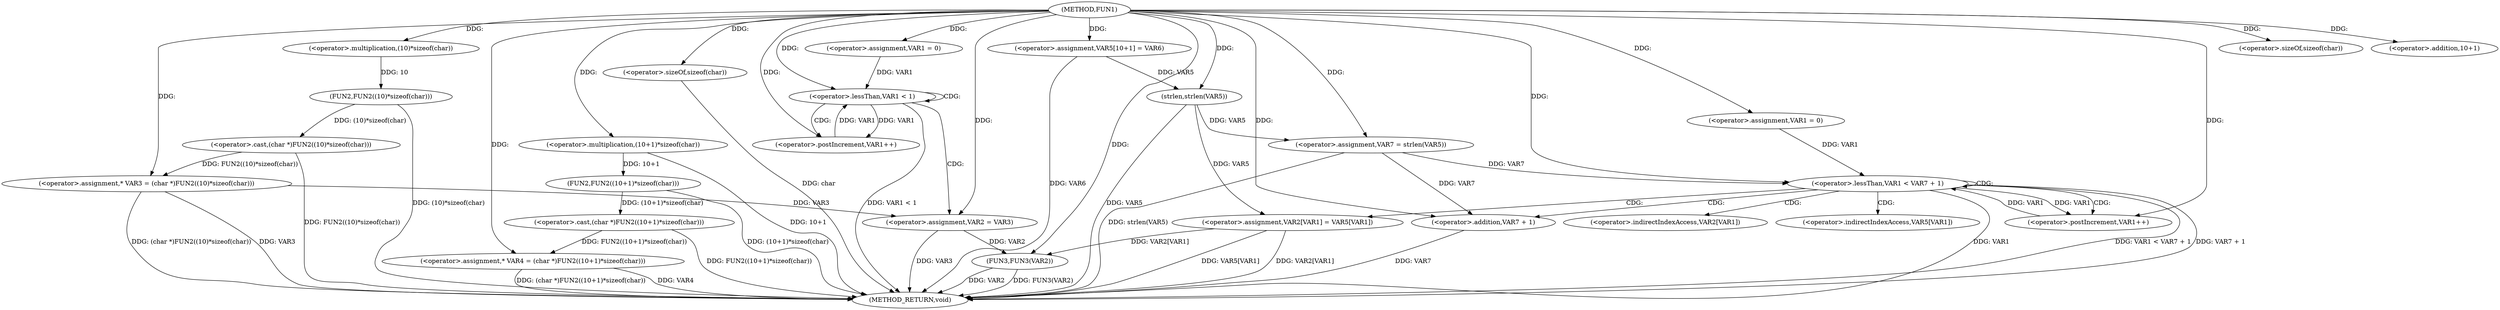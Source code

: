 digraph FUN1 {  
"1000100" [label = "(METHOD,FUN1)" ]
"1000171" [label = "(METHOD_RETURN,void)" ]
"1000105" [label = "(<operator>.assignment,* VAR3 = (char *)FUN2((10)*sizeof(char)))" ]
"1000107" [label = "(<operator>.cast,(char *)FUN2((10)*sizeof(char)))" ]
"1000109" [label = "(FUN2,FUN2((10)*sizeof(char)))" ]
"1000110" [label = "(<operator>.multiplication,(10)*sizeof(char))" ]
"1000112" [label = "(<operator>.sizeOf,sizeof(char))" ]
"1000115" [label = "(<operator>.assignment,* VAR4 = (char *)FUN2((10+1)*sizeof(char)))" ]
"1000117" [label = "(<operator>.cast,(char *)FUN2((10+1)*sizeof(char)))" ]
"1000119" [label = "(FUN2,FUN2((10+1)*sizeof(char)))" ]
"1000120" [label = "(<operator>.multiplication,(10+1)*sizeof(char))" ]
"1000121" [label = "(<operator>.addition,10+1)" ]
"1000124" [label = "(<operator>.sizeOf,sizeof(char))" ]
"1000127" [label = "(<operator>.assignment,VAR1 = 0)" ]
"1000130" [label = "(<operator>.lessThan,VAR1 < 1)" ]
"1000133" [label = "(<operator>.postIncrement,VAR1++)" ]
"1000136" [label = "(<operator>.assignment,VAR2 = VAR3)" ]
"1000141" [label = "(<operator>.assignment,VAR5[10+1] = VAR6)" ]
"1000146" [label = "(<operator>.assignment,VAR7 = strlen(VAR5))" ]
"1000148" [label = "(strlen,strlen(VAR5))" ]
"1000151" [label = "(<operator>.assignment,VAR1 = 0)" ]
"1000154" [label = "(<operator>.lessThan,VAR1 < VAR7 + 1)" ]
"1000156" [label = "(<operator>.addition,VAR7 + 1)" ]
"1000159" [label = "(<operator>.postIncrement,VAR1++)" ]
"1000162" [label = "(<operator>.assignment,VAR2[VAR1] = VAR5[VAR1])" ]
"1000169" [label = "(FUN3,FUN3(VAR2))" ]
"1000163" [label = "(<operator>.indirectIndexAccess,VAR2[VAR1])" ]
"1000166" [label = "(<operator>.indirectIndexAccess,VAR5[VAR1])" ]
  "1000130" -> "1000171"  [ label = "DDG: VAR1 < 1"] 
  "1000124" -> "1000171"  [ label = "DDG: char"] 
  "1000169" -> "1000171"  [ label = "DDG: FUN3(VAR2)"] 
  "1000156" -> "1000171"  [ label = "DDG: VAR7"] 
  "1000162" -> "1000171"  [ label = "DDG: VAR5[VAR1]"] 
  "1000154" -> "1000171"  [ label = "DDG: VAR1"] 
  "1000154" -> "1000171"  [ label = "DDG: VAR1 < VAR7 + 1"] 
  "1000169" -> "1000171"  [ label = "DDG: VAR2"] 
  "1000117" -> "1000171"  [ label = "DDG: FUN2((10+1)*sizeof(char))"] 
  "1000115" -> "1000171"  [ label = "DDG: VAR4"] 
  "1000115" -> "1000171"  [ label = "DDG: (char *)FUN2((10+1)*sizeof(char))"] 
  "1000105" -> "1000171"  [ label = "DDG: (char *)FUN2((10)*sizeof(char))"] 
  "1000120" -> "1000171"  [ label = "DDG: 10+1"] 
  "1000148" -> "1000171"  [ label = "DDG: VAR5"] 
  "1000146" -> "1000171"  [ label = "DDG: strlen(VAR5)"] 
  "1000109" -> "1000171"  [ label = "DDG: (10)*sizeof(char)"] 
  "1000119" -> "1000171"  [ label = "DDG: (10+1)*sizeof(char)"] 
  "1000141" -> "1000171"  [ label = "DDG: VAR6"] 
  "1000154" -> "1000171"  [ label = "DDG: VAR7 + 1"] 
  "1000136" -> "1000171"  [ label = "DDG: VAR3"] 
  "1000162" -> "1000171"  [ label = "DDG: VAR2[VAR1]"] 
  "1000105" -> "1000171"  [ label = "DDG: VAR3"] 
  "1000107" -> "1000171"  [ label = "DDG: FUN2((10)*sizeof(char))"] 
  "1000107" -> "1000105"  [ label = "DDG: FUN2((10)*sizeof(char))"] 
  "1000100" -> "1000105"  [ label = "DDG: "] 
  "1000109" -> "1000107"  [ label = "DDG: (10)*sizeof(char)"] 
  "1000110" -> "1000109"  [ label = "DDG: 10"] 
  "1000100" -> "1000110"  [ label = "DDG: "] 
  "1000100" -> "1000112"  [ label = "DDG: "] 
  "1000117" -> "1000115"  [ label = "DDG: FUN2((10+1)*sizeof(char))"] 
  "1000100" -> "1000115"  [ label = "DDG: "] 
  "1000119" -> "1000117"  [ label = "DDG: (10+1)*sizeof(char)"] 
  "1000120" -> "1000119"  [ label = "DDG: 10+1"] 
  "1000100" -> "1000120"  [ label = "DDG: "] 
  "1000100" -> "1000121"  [ label = "DDG: "] 
  "1000100" -> "1000124"  [ label = "DDG: "] 
  "1000100" -> "1000127"  [ label = "DDG: "] 
  "1000133" -> "1000130"  [ label = "DDG: VAR1"] 
  "1000127" -> "1000130"  [ label = "DDG: VAR1"] 
  "1000100" -> "1000130"  [ label = "DDG: "] 
  "1000130" -> "1000133"  [ label = "DDG: VAR1"] 
  "1000100" -> "1000133"  [ label = "DDG: "] 
  "1000105" -> "1000136"  [ label = "DDG: VAR3"] 
  "1000100" -> "1000136"  [ label = "DDG: "] 
  "1000100" -> "1000141"  [ label = "DDG: "] 
  "1000148" -> "1000146"  [ label = "DDG: VAR5"] 
  "1000100" -> "1000146"  [ label = "DDG: "] 
  "1000141" -> "1000148"  [ label = "DDG: VAR5"] 
  "1000100" -> "1000148"  [ label = "DDG: "] 
  "1000100" -> "1000151"  [ label = "DDG: "] 
  "1000159" -> "1000154"  [ label = "DDG: VAR1"] 
  "1000151" -> "1000154"  [ label = "DDG: VAR1"] 
  "1000100" -> "1000154"  [ label = "DDG: "] 
  "1000146" -> "1000154"  [ label = "DDG: VAR7"] 
  "1000146" -> "1000156"  [ label = "DDG: VAR7"] 
  "1000100" -> "1000156"  [ label = "DDG: "] 
  "1000154" -> "1000159"  [ label = "DDG: VAR1"] 
  "1000100" -> "1000159"  [ label = "DDG: "] 
  "1000148" -> "1000162"  [ label = "DDG: VAR5"] 
  "1000162" -> "1000169"  [ label = "DDG: VAR2[VAR1]"] 
  "1000136" -> "1000169"  [ label = "DDG: VAR2"] 
  "1000100" -> "1000169"  [ label = "DDG: "] 
  "1000130" -> "1000130"  [ label = "CDG: "] 
  "1000130" -> "1000133"  [ label = "CDG: "] 
  "1000130" -> "1000136"  [ label = "CDG: "] 
  "1000154" -> "1000163"  [ label = "CDG: "] 
  "1000154" -> "1000156"  [ label = "CDG: "] 
  "1000154" -> "1000154"  [ label = "CDG: "] 
  "1000154" -> "1000166"  [ label = "CDG: "] 
  "1000154" -> "1000162"  [ label = "CDG: "] 
  "1000154" -> "1000159"  [ label = "CDG: "] 
}
